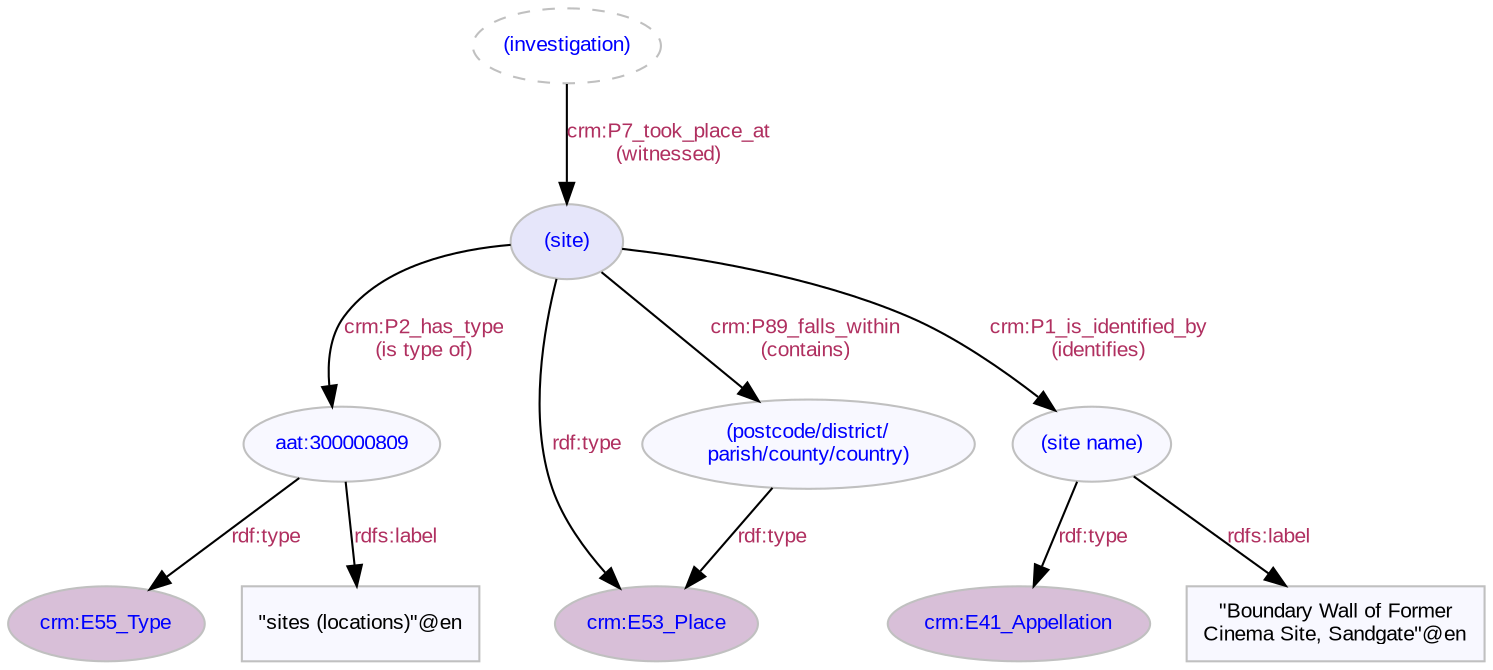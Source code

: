 digraph {
   // label = "Site";
   // labelloc = "t";
   node [color=gray, fontcolor=blue, fontsize=10, fontname=Arial, style=filled, fillcolor=ghostwhite];
   edge [color=black, fontcolor=maroon, fontsize=10, fontname=Arial];
   "(investigation)" [style=dashed];  
   "(site)" [fillcolor="lavender"]; 
   "crm:E53_Place" [fillcolor=thistle, target="crm", URL="http://www.cidoc-crm.org/cidoc-crm/E53_Place"];
   "crm:E41_Appellation" [fillcolor=thistle, target="crm", URL="http://www.cidoc-crm.org/cidoc-crm/E41_Appellation"];
   "crm:E55_Type" [fillcolor=thistle, target="crm", URL="http://www.cidoc-crm.org/cidoc-crm/E55_Type"];   
   "(investigation)" -> "(site)" [label="crm:P7_took_place_at\n(witnessed)", labelURL="http://www.cidoc-crm.org/cidoc-crm/P7_took_place_at"];
   "(site)" -> "aat:300000809" [label="crm:P2_has_type\n(is type of)", labelURL="http://www.cidoc-crm.org/cidoc-crm/P2_has_type"];
   "(site)" -> "crm:E53_Place" [label="rdf:type", labelURL="http://www.w3.org/1999/02/22-rdf-syntax-ns#type"];
   "aat:300000809" [URL="http://vocab.getty.edu/aat/300000809"];
   "aat:300000809" -> "crm:E55_Type" [label="rdf:type", labelURL="http://www.w3.org/1999/02/22-rdf-syntax-ns#type"];
   "aat:300000809" -> "\"sites (locations)\"@en" [label="rdfs:label", labelURL="http://www.w3.org/2000/01/rdf-schema#label"];
   "\"sites (locations)\"@en" [shape=box, fontcolor=black]; 
   "(site)" -> "(site name)" [label="crm:P1_is_identified_by\n(identifies)", labelURL="http://www.cidoc-crm.org/cidoc-crm/P1_is_identified_by"];
   "(site name)" -> "crm:E41_Appellation" [label="rdf:type", labelURL="http://www.w3.org/1999/02/22-rdf-syntax-ns#type"];
   "(site name)" -> "\"Boundary Wall of Former\nCinema Site, Sandgate\"@en" [label="rdfs:label", labelURL="http://www.w3.org/2000/01/rdf-schema#label"];
   "\"Boundary Wall of Former\nCinema Site, Sandgate\"@en" [shape=box, fontcolor=black];
   "(site)" -> "(postcode/district/\nparish/county/country)" [label="crm:P89_falls_within\n(contains)", labelURL="http://www.cidoc-crm.org/cidoc-crm/P89_falls_within"];   
   "(postcode/district/\nparish/county/country)" -> "crm:E53_Place" [label="rdf:type", labelURL="http://www.w3.org/1999/02/22-rdf-syntax-ns#type"];   
}